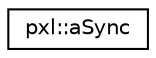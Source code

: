 digraph "Graphical Class Hierarchy"
{
 // LATEX_PDF_SIZE
  edge [fontname="Helvetica",fontsize="10",labelfontname="Helvetica",labelfontsize="10"];
  node [fontname="Helvetica",fontsize="10",shape=record];
  rankdir="LR";
  Node0 [label="pxl::aSync",height=0.2,width=0.4,color="black", fillcolor="white", style="filled",URL="$classpxl_1_1aSync.html",tooltip=" "];
}
